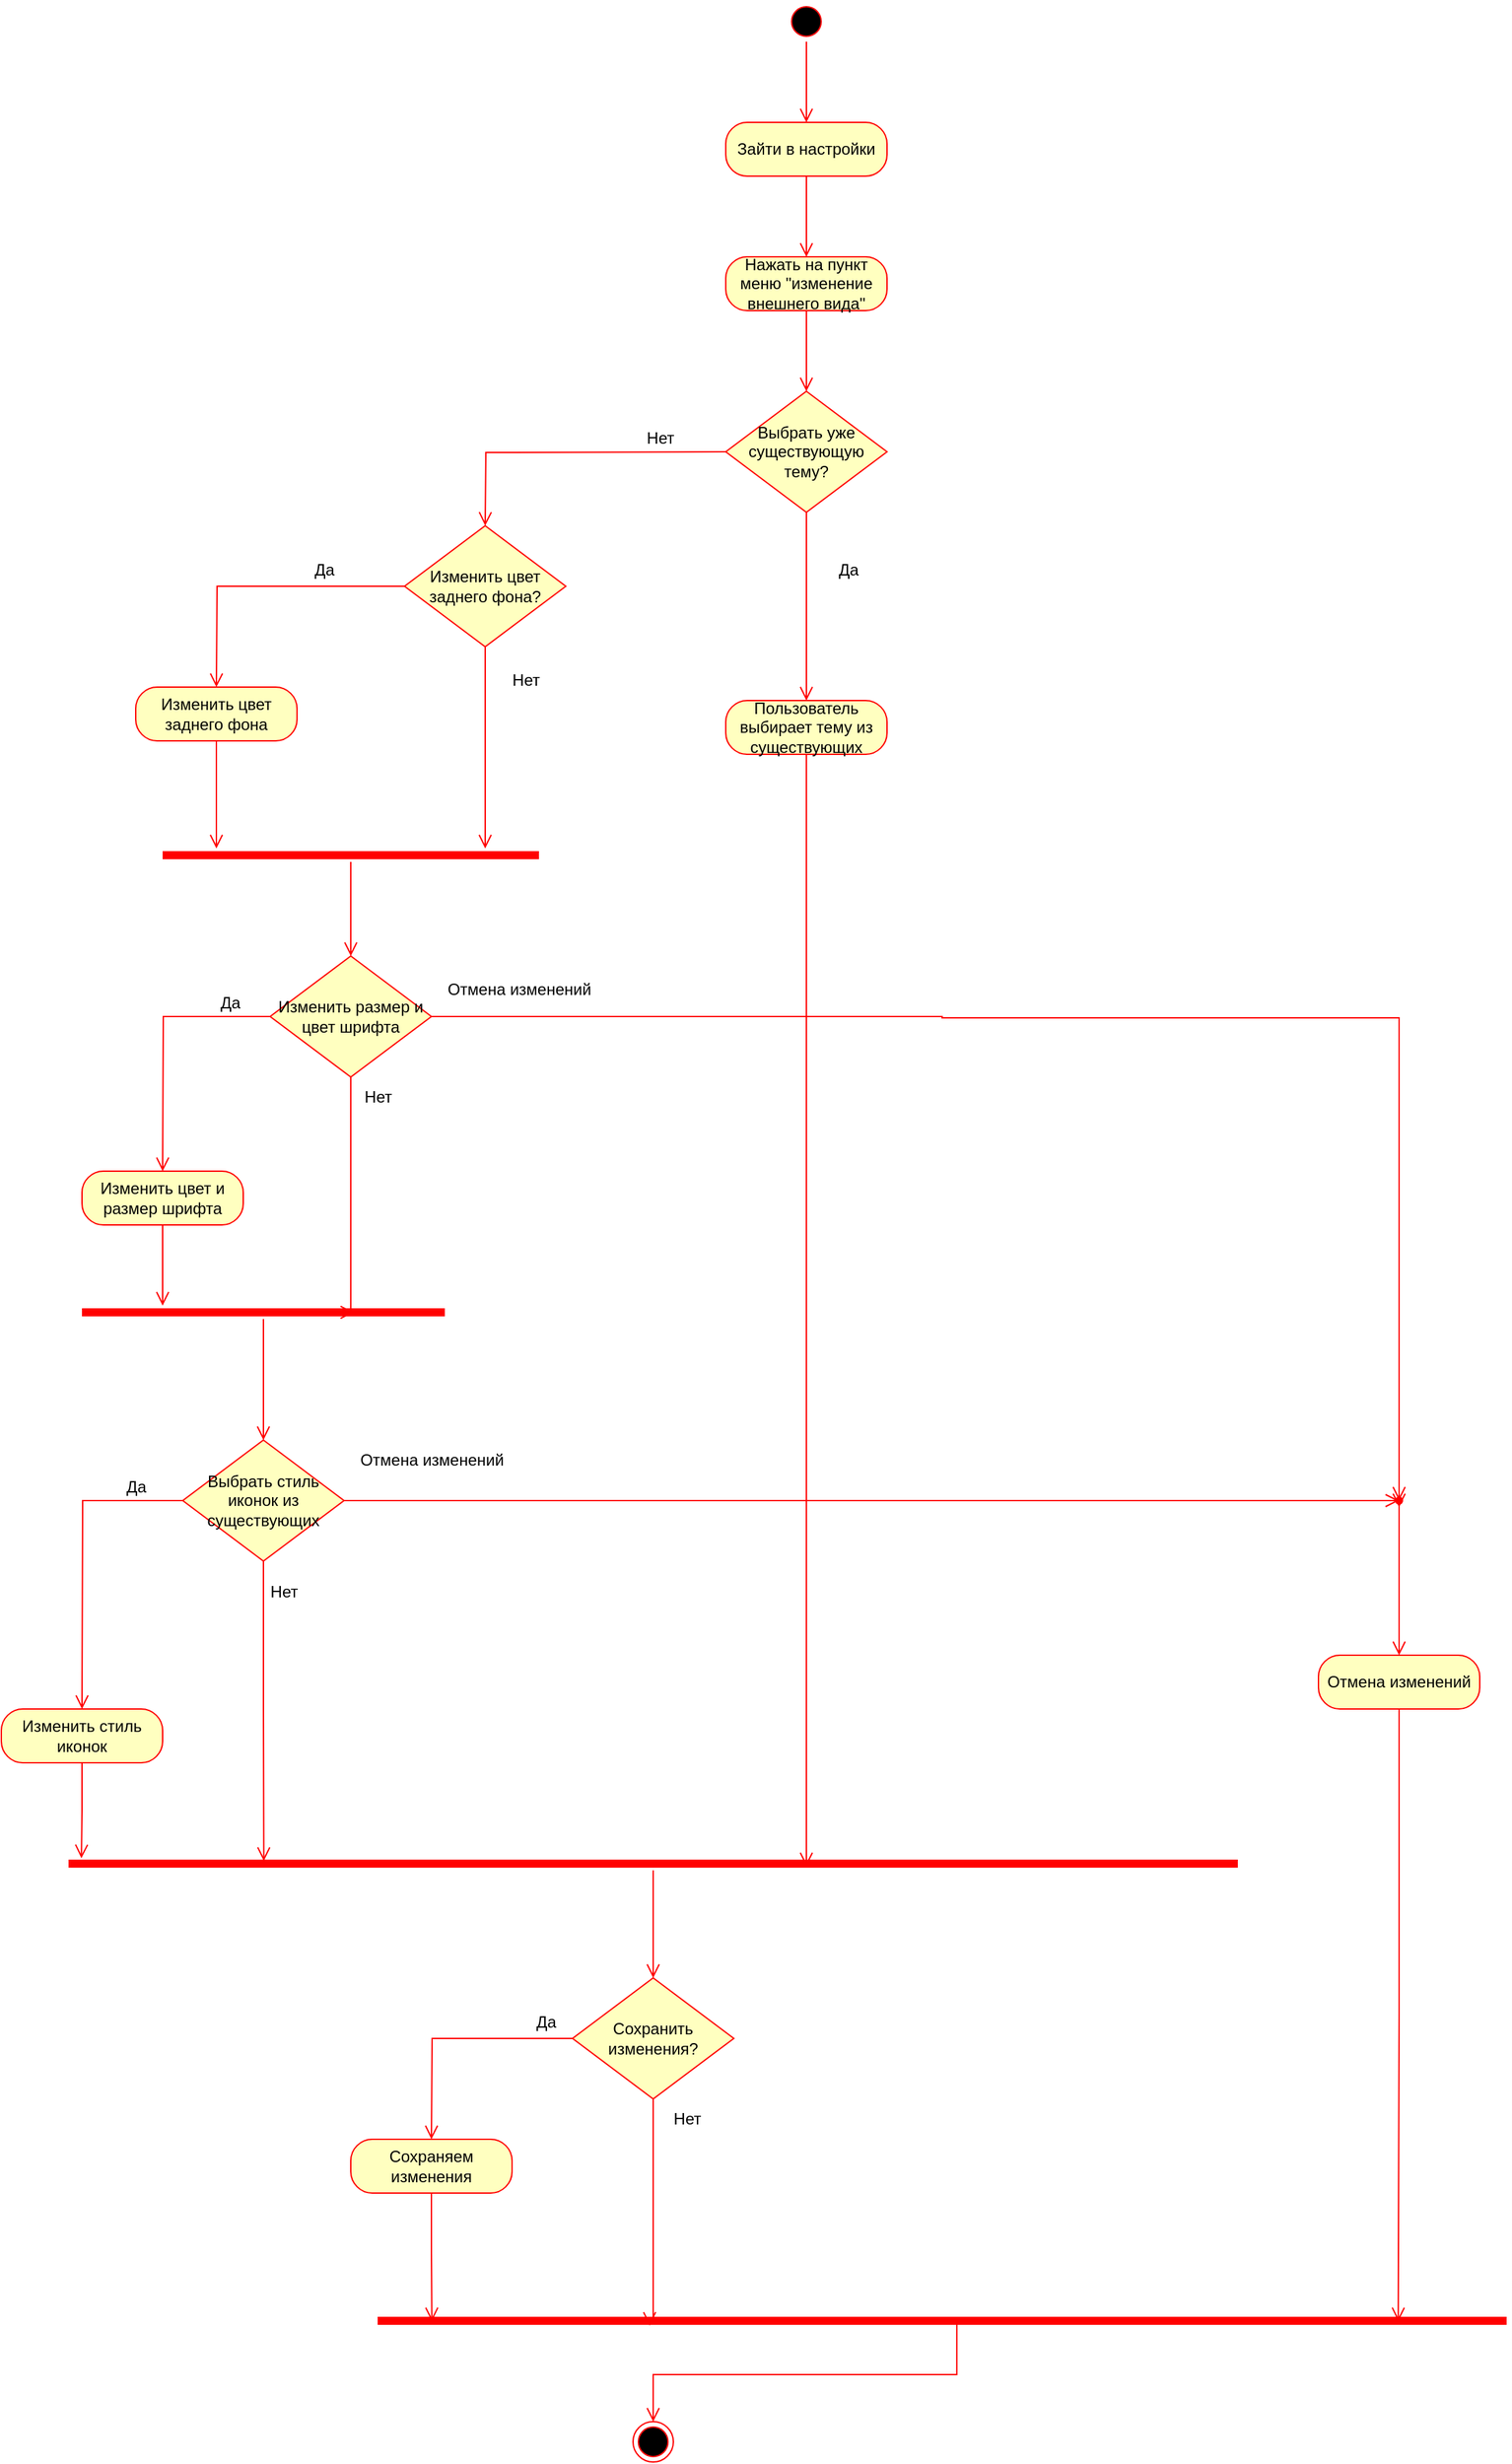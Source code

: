 <mxfile version="21.2.8" type="device" pages="2">
  <diagram name="Кастомизация пользовательского интерфейса" id="g5rtsUOJXV-1iJca1R6K">
    <mxGraphModel dx="3420" dy="2243" grid="1" gridSize="10" guides="1" tooltips="1" connect="1" arrows="1" fold="1" page="1" pageScale="1" pageWidth="1200" pageHeight="1920" math="0" shadow="0">
      <root>
        <mxCell id="0" />
        <mxCell id="1" parent="0" />
        <mxCell id="eM82PH3kknAXxOUQqKh4-2" value="" style="ellipse;html=1;shape=startState;fillColor=#000000;strokeColor=#ff0000;" parent="1" vertex="1">
          <mxGeometry x="624" y="40" width="30" height="30" as="geometry" />
        </mxCell>
        <mxCell id="eM82PH3kknAXxOUQqKh4-3" value="" style="edgeStyle=orthogonalEdgeStyle;html=1;verticalAlign=bottom;endArrow=open;endSize=8;strokeColor=#ff0000;rounded=0;" parent="1" source="eM82PH3kknAXxOUQqKh4-2" edge="1">
          <mxGeometry relative="1" as="geometry">
            <mxPoint x="639" y="130" as="targetPoint" />
          </mxGeometry>
        </mxCell>
        <mxCell id="eM82PH3kknAXxOUQqKh4-5" value="Зайти в настройки" style="rounded=1;whiteSpace=wrap;html=1;arcSize=40;fontColor=#000000;fillColor=#ffffc0;strokeColor=#ff0000;" parent="1" vertex="1">
          <mxGeometry x="579" y="130" width="120" height="40" as="geometry" />
        </mxCell>
        <mxCell id="eM82PH3kknAXxOUQqKh4-6" value="" style="edgeStyle=orthogonalEdgeStyle;html=1;verticalAlign=bottom;endArrow=open;endSize=8;strokeColor=#ff0000;rounded=0;" parent="1" source="eM82PH3kknAXxOUQqKh4-5" edge="1">
          <mxGeometry relative="1" as="geometry">
            <mxPoint x="639" y="230" as="targetPoint" />
          </mxGeometry>
        </mxCell>
        <mxCell id="x8hlf5dTuw4O7OM8SE4h-7" value="Нажать на пункт меню &quot;изменение внешнего вида&quot;" style="rounded=1;whiteSpace=wrap;html=1;arcSize=40;fontColor=#000000;fillColor=#ffffc0;strokeColor=#ff0000;" vertex="1" parent="1">
          <mxGeometry x="579" y="230" width="120" height="40" as="geometry" />
        </mxCell>
        <mxCell id="x8hlf5dTuw4O7OM8SE4h-8" value="" style="edgeStyle=orthogonalEdgeStyle;html=1;verticalAlign=bottom;endArrow=open;endSize=8;strokeColor=#ff0000;rounded=0;" edge="1" source="x8hlf5dTuw4O7OM8SE4h-7" parent="1">
          <mxGeometry relative="1" as="geometry">
            <mxPoint x="639" y="330" as="targetPoint" />
          </mxGeometry>
        </mxCell>
        <mxCell id="x8hlf5dTuw4O7OM8SE4h-9" value="Выбрать уже существующую тему?" style="rhombus;whiteSpace=wrap;html=1;fontColor=#000000;fillColor=#ffffc0;strokeColor=#ff0000;" vertex="1" parent="1">
          <mxGeometry x="579" y="330" width="120" height="90" as="geometry" />
        </mxCell>
        <mxCell id="x8hlf5dTuw4O7OM8SE4h-11" value="&lt;br&gt;" style="edgeStyle=orthogonalEdgeStyle;html=1;align=left;verticalAlign=top;endArrow=open;endSize=8;strokeColor=#ff0000;rounded=0;" edge="1" parent="1">
          <mxGeometry x="-0.362" y="-25" relative="1" as="geometry">
            <mxPoint x="400" y="430" as="targetPoint" />
            <mxPoint x="579.5" y="375" as="sourcePoint" />
            <mxPoint as="offset" />
          </mxGeometry>
        </mxCell>
        <mxCell id="x8hlf5dTuw4O7OM8SE4h-12" value="" style="edgeStyle=orthogonalEdgeStyle;html=1;align=left;verticalAlign=top;endArrow=open;endSize=8;strokeColor=#ff0000;rounded=0;exitX=0.5;exitY=1;exitDx=0;exitDy=0;" edge="1" parent="1" source="x8hlf5dTuw4O7OM8SE4h-9">
          <mxGeometry x="-1" relative="1" as="geometry">
            <mxPoint x="639" y="560" as="targetPoint" />
            <mxPoint x="829" y="385" as="sourcePoint" />
            <mxPoint as="offset" />
          </mxGeometry>
        </mxCell>
        <mxCell id="x8hlf5dTuw4O7OM8SE4h-13" value="Да" style="text;html=1;align=center;verticalAlign=middle;resizable=0;points=[];autosize=1;strokeColor=none;fillColor=none;" vertex="1" parent="1">
          <mxGeometry x="650" y="448" width="40" height="30" as="geometry" />
        </mxCell>
        <mxCell id="x8hlf5dTuw4O7OM8SE4h-14" value="Нет" style="text;html=1;align=center;verticalAlign=middle;resizable=0;points=[];autosize=1;strokeColor=none;fillColor=none;" vertex="1" parent="1">
          <mxGeometry x="510" y="350" width="40" height="30" as="geometry" />
        </mxCell>
        <mxCell id="x8hlf5dTuw4O7OM8SE4h-23" value="Пользователь выбирает тему из существующих" style="rounded=1;whiteSpace=wrap;html=1;arcSize=40;fontColor=#000000;fillColor=#ffffc0;strokeColor=#ff0000;" vertex="1" parent="1">
          <mxGeometry x="579" y="560" width="120" height="40" as="geometry" />
        </mxCell>
        <mxCell id="x8hlf5dTuw4O7OM8SE4h-24" value="" style="edgeStyle=orthogonalEdgeStyle;html=1;verticalAlign=bottom;endArrow=open;endSize=8;strokeColor=#ff0000;rounded=0;entryX=0.631;entryY=0.7;entryDx=0;entryDy=0;entryPerimeter=0;" edge="1" source="x8hlf5dTuw4O7OM8SE4h-23" parent="1" target="x8hlf5dTuw4O7OM8SE4h-55">
          <mxGeometry relative="1" as="geometry">
            <mxPoint x="840" y="1120" as="targetPoint" />
          </mxGeometry>
        </mxCell>
        <mxCell id="x8hlf5dTuw4O7OM8SE4h-26" value="" style="edgeStyle=orthogonalEdgeStyle;html=1;align=left;verticalAlign=bottom;endArrow=open;endSize=8;strokeColor=#ff0000;rounded=0;exitX=0.5;exitY=1;exitDx=0;exitDy=0;" edge="1" source="x8hlf5dTuw4O7OM8SE4h-29" parent="1">
          <mxGeometry x="-1" relative="1" as="geometry">
            <mxPoint x="400" y="670" as="targetPoint" />
            <mxPoint x="460" y="474.5" as="sourcePoint" />
          </mxGeometry>
        </mxCell>
        <mxCell id="x8hlf5dTuw4O7OM8SE4h-27" value="" style="edgeStyle=orthogonalEdgeStyle;html=1;align=left;verticalAlign=top;endArrow=open;endSize=8;strokeColor=#ff0000;rounded=0;exitX=0;exitY=0.5;exitDx=0;exitDy=0;" edge="1" source="x8hlf5dTuw4O7OM8SE4h-29" parent="1">
          <mxGeometry x="-1" relative="1" as="geometry">
            <mxPoint x="200" y="550" as="targetPoint" />
            <mxPoint x="340" y="480" as="sourcePoint" />
          </mxGeometry>
        </mxCell>
        <mxCell id="x8hlf5dTuw4O7OM8SE4h-29" value="Изменить цвет заднего фона?" style="rhombus;whiteSpace=wrap;html=1;fontColor=#000000;fillColor=#ffffc0;strokeColor=#ff0000;" vertex="1" parent="1">
          <mxGeometry x="340" y="430" width="120" height="90" as="geometry" />
        </mxCell>
        <mxCell id="x8hlf5dTuw4O7OM8SE4h-30" value="Да" style="text;html=1;align=center;verticalAlign=middle;resizable=0;points=[];autosize=1;strokeColor=none;fillColor=none;" vertex="1" parent="1">
          <mxGeometry x="260" y="448" width="40" height="30" as="geometry" />
        </mxCell>
        <mxCell id="x8hlf5dTuw4O7OM8SE4h-31" value="Нет" style="text;html=1;align=center;verticalAlign=middle;resizable=0;points=[];autosize=1;strokeColor=none;fillColor=none;" vertex="1" parent="1">
          <mxGeometry x="410" y="530" width="40" height="30" as="geometry" />
        </mxCell>
        <mxCell id="x8hlf5dTuw4O7OM8SE4h-32" value="Изменить цвет заднего фона" style="rounded=1;whiteSpace=wrap;html=1;arcSize=40;fontColor=#000000;fillColor=#ffffc0;strokeColor=#ff0000;" vertex="1" parent="1">
          <mxGeometry x="140" y="550" width="120" height="40" as="geometry" />
        </mxCell>
        <mxCell id="x8hlf5dTuw4O7OM8SE4h-33" value="" style="edgeStyle=orthogonalEdgeStyle;html=1;verticalAlign=bottom;endArrow=open;endSize=8;strokeColor=#ff0000;rounded=0;" edge="1" source="x8hlf5dTuw4O7OM8SE4h-32" parent="1">
          <mxGeometry relative="1" as="geometry">
            <mxPoint x="200" y="670" as="targetPoint" />
          </mxGeometry>
        </mxCell>
        <mxCell id="x8hlf5dTuw4O7OM8SE4h-35" value="" style="shape=line;html=1;strokeWidth=6;strokeColor=#ff0000;" vertex="1" parent="1">
          <mxGeometry x="160" y="670" width="280" height="10" as="geometry" />
        </mxCell>
        <mxCell id="x8hlf5dTuw4O7OM8SE4h-36" value="" style="edgeStyle=orthogonalEdgeStyle;html=1;verticalAlign=bottom;endArrow=open;endSize=8;strokeColor=#ff0000;rounded=0;" edge="1" source="x8hlf5dTuw4O7OM8SE4h-35" parent="1">
          <mxGeometry relative="1" as="geometry">
            <mxPoint x="300" y="750" as="targetPoint" />
          </mxGeometry>
        </mxCell>
        <mxCell id="x8hlf5dTuw4O7OM8SE4h-37" value="Изменить размер и цвет шрифта" style="rhombus;whiteSpace=wrap;html=1;fontColor=#000000;fillColor=#ffffc0;strokeColor=#ff0000;" vertex="1" parent="1">
          <mxGeometry x="240" y="750" width="120" height="90" as="geometry" />
        </mxCell>
        <mxCell id="x8hlf5dTuw4O7OM8SE4h-38" value="" style="edgeStyle=orthogonalEdgeStyle;html=1;align=left;verticalAlign=bottom;endArrow=open;endSize=8;strokeColor=#ff0000;rounded=0;entryX=0.75;entryY=0.5;entryDx=0;entryDy=0;entryPerimeter=0;" edge="1" parent="1" target="x8hlf5dTuw4O7OM8SE4h-44">
          <mxGeometry x="-1" relative="1" as="geometry">
            <mxPoint x="300" y="910" as="targetPoint" />
            <mxPoint x="300" y="840" as="sourcePoint" />
            <Array as="points">
              <mxPoint x="300" y="1015" />
            </Array>
          </mxGeometry>
        </mxCell>
        <mxCell id="x8hlf5dTuw4O7OM8SE4h-39" value="" style="edgeStyle=orthogonalEdgeStyle;html=1;align=left;verticalAlign=bottom;endArrow=open;endSize=8;strokeColor=#ff0000;rounded=0;exitX=0;exitY=0.5;exitDx=0;exitDy=0;" edge="1" parent="1" source="x8hlf5dTuw4O7OM8SE4h-37">
          <mxGeometry x="-1" relative="1" as="geometry">
            <mxPoint x="160" y="910" as="targetPoint" />
            <mxPoint x="240" y="790" as="sourcePoint" />
          </mxGeometry>
        </mxCell>
        <mxCell id="x8hlf5dTuw4O7OM8SE4h-40" value="Да" style="text;html=1;align=center;verticalAlign=middle;resizable=0;points=[];autosize=1;strokeColor=none;fillColor=none;" vertex="1" parent="1">
          <mxGeometry x="190" y="770" width="40" height="30" as="geometry" />
        </mxCell>
        <mxCell id="x8hlf5dTuw4O7OM8SE4h-41" value="Нет" style="text;html=1;align=center;verticalAlign=middle;resizable=0;points=[];autosize=1;strokeColor=none;fillColor=none;" vertex="1" parent="1">
          <mxGeometry x="300" y="840" width="40" height="30" as="geometry" />
        </mxCell>
        <mxCell id="x8hlf5dTuw4O7OM8SE4h-42" value="Изменить цвет и размер шрифта" style="rounded=1;whiteSpace=wrap;html=1;arcSize=40;fontColor=#000000;fillColor=#ffffc0;strokeColor=#ff0000;" vertex="1" parent="1">
          <mxGeometry x="100" y="910" width="120" height="40" as="geometry" />
        </mxCell>
        <mxCell id="x8hlf5dTuw4O7OM8SE4h-43" value="" style="edgeStyle=orthogonalEdgeStyle;html=1;verticalAlign=bottom;endArrow=open;endSize=8;strokeColor=#ff0000;rounded=0;" edge="1" source="x8hlf5dTuw4O7OM8SE4h-42" parent="1">
          <mxGeometry relative="1" as="geometry">
            <mxPoint x="160" y="1010" as="targetPoint" />
          </mxGeometry>
        </mxCell>
        <mxCell id="x8hlf5dTuw4O7OM8SE4h-44" value="" style="shape=line;html=1;strokeWidth=6;strokeColor=#ff0000;" vertex="1" parent="1">
          <mxGeometry x="100" y="1010" width="270" height="10" as="geometry" />
        </mxCell>
        <mxCell id="x8hlf5dTuw4O7OM8SE4h-45" value="" style="edgeStyle=orthogonalEdgeStyle;html=1;verticalAlign=bottom;endArrow=open;endSize=8;strokeColor=#ff0000;rounded=0;" edge="1" source="x8hlf5dTuw4O7OM8SE4h-44" parent="1">
          <mxGeometry relative="1" as="geometry">
            <mxPoint x="235" y="1110" as="targetPoint" />
          </mxGeometry>
        </mxCell>
        <mxCell id="x8hlf5dTuw4O7OM8SE4h-46" value="Выбрать стиль иконок из существующих" style="rhombus;whiteSpace=wrap;html=1;fontColor=#000000;fillColor=#ffffc0;strokeColor=#ff0000;" vertex="1" parent="1">
          <mxGeometry x="175" y="1110" width="120" height="90" as="geometry" />
        </mxCell>
        <mxCell id="x8hlf5dTuw4O7OM8SE4h-47" value="" style="edgeStyle=orthogonalEdgeStyle;html=1;align=left;verticalAlign=bottom;endArrow=open;endSize=8;strokeColor=#ff0000;rounded=0;exitX=0;exitY=0.5;exitDx=0;exitDy=0;" edge="1" parent="1" source="x8hlf5dTuw4O7OM8SE4h-46">
          <mxGeometry x="-1" relative="1" as="geometry">
            <mxPoint x="100" y="1310" as="targetPoint" />
            <mxPoint x="175" y="1150" as="sourcePoint" />
          </mxGeometry>
        </mxCell>
        <mxCell id="x8hlf5dTuw4O7OM8SE4h-50" value="" style="edgeStyle=orthogonalEdgeStyle;html=1;verticalAlign=bottom;endArrow=open;endSize=8;strokeColor=#ff0000;rounded=0;exitX=0.5;exitY=1;exitDx=0;exitDy=0;entryX=0.167;entryY=0.3;entryDx=0;entryDy=0;entryPerimeter=0;" edge="1" source="x8hlf5dTuw4O7OM8SE4h-46" parent="1" target="x8hlf5dTuw4O7OM8SE4h-55">
          <mxGeometry relative="1" as="geometry">
            <mxPoint x="235" y="1310" as="targetPoint" />
          </mxGeometry>
        </mxCell>
        <mxCell id="x8hlf5dTuw4O7OM8SE4h-51" value="Да" style="text;html=1;align=center;verticalAlign=middle;resizable=0;points=[];autosize=1;strokeColor=none;fillColor=none;" vertex="1" parent="1">
          <mxGeometry x="120" y="1130" width="40" height="30" as="geometry" />
        </mxCell>
        <mxCell id="x8hlf5dTuw4O7OM8SE4h-52" value="Нет" style="text;html=1;align=center;verticalAlign=middle;resizable=0;points=[];autosize=1;strokeColor=none;fillColor=none;" vertex="1" parent="1">
          <mxGeometry x="230" y="1208" width="40" height="30" as="geometry" />
        </mxCell>
        <mxCell id="x8hlf5dTuw4O7OM8SE4h-53" value="Изменить стиль иконок" style="rounded=1;whiteSpace=wrap;html=1;arcSize=40;fontColor=#000000;fillColor=#ffffc0;strokeColor=#ff0000;" vertex="1" parent="1">
          <mxGeometry x="40" y="1310" width="120" height="40" as="geometry" />
        </mxCell>
        <mxCell id="x8hlf5dTuw4O7OM8SE4h-54" value="" style="edgeStyle=orthogonalEdgeStyle;html=1;verticalAlign=bottom;endArrow=open;endSize=8;strokeColor=#ff0000;rounded=0;entryX=0.011;entryY=0.1;entryDx=0;entryDy=0;entryPerimeter=0;" edge="1" source="x8hlf5dTuw4O7OM8SE4h-53" parent="1" target="x8hlf5dTuw4O7OM8SE4h-55">
          <mxGeometry relative="1" as="geometry">
            <mxPoint x="100" y="1410" as="targetPoint" />
          </mxGeometry>
        </mxCell>
        <mxCell id="x8hlf5dTuw4O7OM8SE4h-55" value="" style="shape=line;html=1;strokeWidth=6;strokeColor=#ff0000;" vertex="1" parent="1">
          <mxGeometry x="90" y="1420" width="870" height="10" as="geometry" />
        </mxCell>
        <mxCell id="x8hlf5dTuw4O7OM8SE4h-56" value="" style="edgeStyle=orthogonalEdgeStyle;html=1;verticalAlign=bottom;endArrow=open;endSize=8;strokeColor=#ff0000;rounded=0;" edge="1" source="x8hlf5dTuw4O7OM8SE4h-55" parent="1">
          <mxGeometry relative="1" as="geometry">
            <mxPoint x="525" y="1510" as="targetPoint" />
          </mxGeometry>
        </mxCell>
        <mxCell id="x8hlf5dTuw4O7OM8SE4h-57" value="Сохранить изменения?" style="rhombus;whiteSpace=wrap;html=1;fontColor=#000000;fillColor=#ffffc0;strokeColor=#ff0000;" vertex="1" parent="1">
          <mxGeometry x="465" y="1510" width="120" height="90" as="geometry" />
        </mxCell>
        <mxCell id="x8hlf5dTuw4O7OM8SE4h-58" value="" style="edgeStyle=orthogonalEdgeStyle;html=1;verticalAlign=bottom;endArrow=open;endSize=8;strokeColor=#FF0000;rounded=0;exitX=1;exitY=0.5;exitDx=0;exitDy=0;elbow=vertical;" edge="1" parent="1" source="x8hlf5dTuw4O7OM8SE4h-37">
          <mxGeometry relative="1" as="geometry">
            <mxPoint x="1080" y="1160" as="targetPoint" />
            <mxPoint x="310" y="690" as="sourcePoint" />
            <Array as="points">
              <mxPoint x="740" y="795" />
              <mxPoint x="740" y="796" />
            </Array>
          </mxGeometry>
        </mxCell>
        <mxCell id="x8hlf5dTuw4O7OM8SE4h-59" value="Отмена изменений" style="text;html=1;align=center;verticalAlign=middle;resizable=0;points=[];autosize=1;strokeColor=none;fillColor=none;" vertex="1" parent="1">
          <mxGeometry x="360" y="760" width="130" height="30" as="geometry" />
        </mxCell>
        <mxCell id="x8hlf5dTuw4O7OM8SE4h-60" value="" style="edgeStyle=orthogonalEdgeStyle;html=1;verticalAlign=bottom;endArrow=open;endSize=8;strokeColor=#ff0000;rounded=0;exitX=1;exitY=0.5;exitDx=0;exitDy=0;" edge="1" parent="1" source="x8hlf5dTuw4O7OM8SE4h-46">
          <mxGeometry relative="1" as="geometry">
            <mxPoint x="1080" y="1155" as="targetPoint" />
            <mxPoint x="300" y="1155" as="sourcePoint" />
          </mxGeometry>
        </mxCell>
        <mxCell id="x8hlf5dTuw4O7OM8SE4h-61" value="Отмена изменений" style="text;html=1;align=center;verticalAlign=middle;resizable=0;points=[];autosize=1;strokeColor=none;fillColor=none;" vertex="1" parent="1">
          <mxGeometry x="295" y="1110" width="130" height="30" as="geometry" />
        </mxCell>
        <mxCell id="x8hlf5dTuw4O7OM8SE4h-63" value="" style="html=1;verticalAlign=bottom;endArrow=open;endSize=8;strokeColor=#ff0000;rounded=0;" edge="1" source="x8hlf5dTuw4O7OM8SE4h-72" parent="1">
          <mxGeometry relative="1" as="geometry">
            <mxPoint x="1080" y="1270" as="targetPoint" />
            <mxPoint x="1080" y="1140" as="sourcePoint" />
          </mxGeometry>
        </mxCell>
        <mxCell id="x8hlf5dTuw4O7OM8SE4h-68" value="" style="edgeStyle=orthogonalEdgeStyle;html=1;verticalAlign=bottom;endArrow=open;endSize=8;strokeColor=#ff0000;rounded=0;exitX=0.5;exitY=1;exitDx=0;exitDy=0;entryX=0.241;entryY=0.867;entryDx=0;entryDy=0;entryPerimeter=0;" edge="1" parent="1" source="x8hlf5dTuw4O7OM8SE4h-57" target="x8hlf5dTuw4O7OM8SE4h-79">
          <mxGeometry relative="1" as="geometry">
            <mxPoint x="525" y="1760" as="targetPoint" />
            <mxPoint x="535" y="1440" as="sourcePoint" />
            <Array as="points">
              <mxPoint x="525" y="1765" />
              <mxPoint x="522" y="1765" />
            </Array>
          </mxGeometry>
        </mxCell>
        <mxCell id="x8hlf5dTuw4O7OM8SE4h-69" value="" style="edgeStyle=orthogonalEdgeStyle;html=1;verticalAlign=bottom;endArrow=open;endSize=8;strokeColor=#ff0000;rounded=0;exitX=0;exitY=0.5;exitDx=0;exitDy=0;" edge="1" parent="1" source="x8hlf5dTuw4O7OM8SE4h-57">
          <mxGeometry relative="1" as="geometry">
            <mxPoint x="360" y="1630" as="targetPoint" />
            <mxPoint x="295" y="1565" as="sourcePoint" />
          </mxGeometry>
        </mxCell>
        <mxCell id="x8hlf5dTuw4O7OM8SE4h-70" value="Да" style="text;html=1;align=center;verticalAlign=middle;resizable=0;points=[];autosize=1;strokeColor=none;fillColor=none;" vertex="1" parent="1">
          <mxGeometry x="425" y="1528" width="40" height="30" as="geometry" />
        </mxCell>
        <mxCell id="x8hlf5dTuw4O7OM8SE4h-71" value="Нет" style="text;html=1;align=center;verticalAlign=middle;resizable=0;points=[];autosize=1;strokeColor=none;fillColor=none;" vertex="1" parent="1">
          <mxGeometry x="530" y="1600" width="40" height="30" as="geometry" />
        </mxCell>
        <mxCell id="x8hlf5dTuw4O7OM8SE4h-73" value="" style="html=1;verticalAlign=bottom;endArrow=open;endSize=8;strokeColor=#ff0000;rounded=0;" edge="1" parent="1" target="x8hlf5dTuw4O7OM8SE4h-72">
          <mxGeometry relative="1" as="geometry">
            <mxPoint x="1080" y="1670" as="targetPoint" />
            <mxPoint x="1080" y="1140" as="sourcePoint" />
          </mxGeometry>
        </mxCell>
        <mxCell id="x8hlf5dTuw4O7OM8SE4h-72" value="" style="shape=waypoint;sketch=0;fillStyle=solid;size=6;pointerEvents=1;points=[];fillColor=none;resizable=0;rotatable=0;perimeter=centerPerimeter;snapToPoint=1;strokeColor=#FF0000;" vertex="1" parent="1">
          <mxGeometry x="1070" y="1145" width="20" height="20" as="geometry" />
        </mxCell>
        <mxCell id="x8hlf5dTuw4O7OM8SE4h-74" value="Отмена изменений" style="rounded=1;whiteSpace=wrap;html=1;arcSize=40;fontColor=#000000;fillColor=#ffffc0;strokeColor=#ff0000;" vertex="1" parent="1">
          <mxGeometry x="1020" y="1270" width="120" height="40" as="geometry" />
        </mxCell>
        <mxCell id="x8hlf5dTuw4O7OM8SE4h-75" value="" style="edgeStyle=orthogonalEdgeStyle;html=1;verticalAlign=bottom;endArrow=open;endSize=8;strokeColor=#ff0000;rounded=0;entryX=0.904;entryY=0.533;entryDx=0;entryDy=0;entryPerimeter=0;" edge="1" source="x8hlf5dTuw4O7OM8SE4h-74" parent="1" target="x8hlf5dTuw4O7OM8SE4h-79">
          <mxGeometry relative="1" as="geometry">
            <mxPoint x="1070" y="1750" as="targetPoint" />
          </mxGeometry>
        </mxCell>
        <mxCell id="x8hlf5dTuw4O7OM8SE4h-76" value="Сохраняем изменения" style="rounded=1;whiteSpace=wrap;html=1;arcSize=40;fontColor=#000000;fillColor=#ffffc0;strokeColor=#ff0000;" vertex="1" parent="1">
          <mxGeometry x="300" y="1630" width="120" height="40" as="geometry" />
        </mxCell>
        <mxCell id="x8hlf5dTuw4O7OM8SE4h-77" value="" style="edgeStyle=orthogonalEdgeStyle;html=1;verticalAlign=bottom;endArrow=open;endSize=8;strokeColor=#ff0000;rounded=0;entryX=0.048;entryY=0.533;entryDx=0;entryDy=0;entryPerimeter=0;" edge="1" source="x8hlf5dTuw4O7OM8SE4h-76" parent="1" target="x8hlf5dTuw4O7OM8SE4h-79">
          <mxGeometry relative="1" as="geometry">
            <mxPoint x="360" y="1730" as="targetPoint" />
          </mxGeometry>
        </mxCell>
        <mxCell id="x8hlf5dTuw4O7OM8SE4h-78" value="" style="ellipse;html=1;shape=endState;fillColor=#000000;strokeColor=#ff0000;" vertex="1" parent="1">
          <mxGeometry x="510" y="1840" width="30" height="30" as="geometry" />
        </mxCell>
        <mxCell id="x8hlf5dTuw4O7OM8SE4h-79" value="" style="shape=line;html=1;strokeWidth=6;strokeColor=#ff0000;" vertex="1" parent="1">
          <mxGeometry x="320" y="1760" width="840" height="10" as="geometry" />
        </mxCell>
        <mxCell id="x8hlf5dTuw4O7OM8SE4h-80" value="" style="edgeStyle=orthogonalEdgeStyle;html=1;verticalAlign=bottom;endArrow=open;endSize=8;strokeColor=#ff0000;rounded=0;entryX=0.5;entryY=0;entryDx=0;entryDy=0;exitX=0.513;exitY=0.644;exitDx=0;exitDy=0;exitPerimeter=0;" edge="1" source="x8hlf5dTuw4O7OM8SE4h-79" parent="1" target="x8hlf5dTuw4O7OM8SE4h-78">
          <mxGeometry relative="1" as="geometry">
            <mxPoint x="460" y="1840" as="targetPoint" />
          </mxGeometry>
        </mxCell>
      </root>
    </mxGraphModel>
  </diagram>
  <diagram id="PlrJ-ipEWIxH3DwZxRYv" name="Добавить предмет в список отслеживаемого">
    <mxGraphModel dx="2280" dy="1496" grid="1" gridSize="10" guides="1" tooltips="1" connect="1" arrows="1" fold="1" page="1" pageScale="1" pageWidth="1200" pageHeight="1920" math="0" shadow="0">
      <root>
        <mxCell id="0" />
        <mxCell id="1" parent="0" />
        <mxCell id="ojJzfnueyKAX4gbxcZNX-1" value="" style="ellipse;html=1;shape=startState;fillColor=#000000;strokeColor=#ff0000;" vertex="1" parent="1">
          <mxGeometry x="545" y="75" width="30" height="30" as="geometry" />
        </mxCell>
        <mxCell id="ojJzfnueyKAX4gbxcZNX-2" value="" style="edgeStyle=orthogonalEdgeStyle;html=1;verticalAlign=bottom;endArrow=open;endSize=8;strokeColor=#ff0000;rounded=0;entryX=0.5;entryY=0;entryDx=0;entryDy=0;" edge="1" source="ojJzfnueyKAX4gbxcZNX-1" parent="1" target="ojJzfnueyKAX4gbxcZNX-3">
          <mxGeometry relative="1" as="geometry">
            <mxPoint x="560" y="165" as="targetPoint" />
          </mxGeometry>
        </mxCell>
        <mxCell id="ojJzfnueyKAX4gbxcZNX-3" value="Перейти на страницу предмета" style="rounded=1;whiteSpace=wrap;html=1;arcSize=40;fontColor=#000000;fillColor=#ffffc0;strokeColor=#ff0000;" vertex="1" parent="1">
          <mxGeometry x="500" y="170" width="120" height="40" as="geometry" />
        </mxCell>
        <mxCell id="ojJzfnueyKAX4gbxcZNX-4" value="" style="edgeStyle=orthogonalEdgeStyle;html=1;verticalAlign=bottom;endArrow=open;endSize=8;strokeColor=#ff0000;rounded=0;" edge="1" source="ojJzfnueyKAX4gbxcZNX-3" parent="1">
          <mxGeometry relative="1" as="geometry">
            <mxPoint x="560" y="270" as="targetPoint" />
          </mxGeometry>
        </mxCell>
        <mxCell id="ojJzfnueyKAX4gbxcZNX-5" value="Добавить предмет в список отслеживаемого" style="rounded=1;whiteSpace=wrap;html=1;arcSize=40;fontColor=#000000;fillColor=#ffffc0;strokeColor=#ff0000;" vertex="1" parent="1">
          <mxGeometry x="500" y="270" width="120" height="40" as="geometry" />
        </mxCell>
        <mxCell id="ojJzfnueyKAX4gbxcZNX-6" value="" style="edgeStyle=orthogonalEdgeStyle;html=1;verticalAlign=bottom;endArrow=open;endSize=8;strokeColor=#ff0000;rounded=0;" edge="1" source="ojJzfnueyKAX4gbxcZNX-5" parent="1">
          <mxGeometry relative="1" as="geometry">
            <mxPoint x="560" y="370" as="targetPoint" />
          </mxGeometry>
        </mxCell>
        <mxCell id="8WpQtIYb4j-pEAQBuacE-1" value="Предмет удалён из базы данных" style="rhombus;whiteSpace=wrap;html=1;fontColor=#000000;fillColor=#ffffc0;strokeColor=#ff0000;" vertex="1" parent="1">
          <mxGeometry x="505" y="370" width="110" height="80" as="geometry" />
        </mxCell>
        <mxCell id="8WpQtIYb4j-pEAQBuacE-2" value="" style="edgeStyle=orthogonalEdgeStyle;html=1;align=left;verticalAlign=bottom;endArrow=open;endSize=8;strokeColor=#ff0000;rounded=0;" edge="1" source="8WpQtIYb4j-pEAQBuacE-1" parent="1">
          <mxGeometry x="-1" relative="1" as="geometry">
            <mxPoint x="720" y="520" as="targetPoint" />
            <mxPoint as="offset" />
          </mxGeometry>
        </mxCell>
        <mxCell id="8WpQtIYb4j-pEAQBuacE-3" value="" style="edgeStyle=orthogonalEdgeStyle;html=1;align=left;verticalAlign=top;endArrow=open;endSize=8;strokeColor=#ff0000;rounded=0;" edge="1" source="8WpQtIYb4j-pEAQBuacE-1" parent="1" target="uOkIO2mB6LMIPhakPC_W-5">
          <mxGeometry x="-0.767" y="-30" relative="1" as="geometry">
            <mxPoint x="400" y="720" as="targetPoint" />
            <mxPoint as="offset" />
          </mxGeometry>
        </mxCell>
        <mxCell id="30EVbHirEeIH2tfAy-Ak-1" value="Да" style="text;html=1;align=center;verticalAlign=middle;resizable=0;points=[];autosize=1;strokeColor=none;fillColor=none;" vertex="1" parent="1">
          <mxGeometry x="460" y="390" width="40" height="30" as="geometry" />
        </mxCell>
        <mxCell id="30EVbHirEeIH2tfAy-Ak-2" value="Нет" style="text;html=1;align=center;verticalAlign=middle;resizable=0;points=[];autosize=1;strokeColor=none;fillColor=none;" vertex="1" parent="1">
          <mxGeometry x="630" y="390" width="40" height="30" as="geometry" />
        </mxCell>
        <mxCell id="30EVbHirEeIH2tfAy-Ak-6" value="В списке превышен лимит предметов для бесплатных пользователей" style="rhombus;whiteSpace=wrap;html=1;fontColor=#000000;fillColor=#ffffc0;strokeColor=#ff0000;" vertex="1" parent="1">
          <mxGeometry x="665" y="520" width="110" height="80" as="geometry" />
        </mxCell>
        <mxCell id="30EVbHirEeIH2tfAy-Ak-7" value="" style="edgeStyle=orthogonalEdgeStyle;html=1;align=left;verticalAlign=top;endArrow=open;endSize=8;strokeColor=#ff0000;rounded=0;exitX=0;exitY=0.5;exitDx=0;exitDy=0;" edge="1" parent="1" source="30EVbHirEeIH2tfAy-Ak-6">
          <mxGeometry x="-0.767" y="-30" relative="1" as="geometry">
            <mxPoint x="560" y="880" as="targetPoint" />
            <mxPoint x="660" y="570" as="sourcePoint" />
            <mxPoint as="offset" />
          </mxGeometry>
        </mxCell>
        <mxCell id="30EVbHirEeIH2tfAy-Ak-8" value="" style="edgeStyle=orthogonalEdgeStyle;html=1;align=left;verticalAlign=bottom;endArrow=open;endSize=8;strokeColor=#ff0000;rounded=0;" edge="1" parent="1">
          <mxGeometry x="-1" relative="1" as="geometry">
            <mxPoint x="880" y="670" as="targetPoint" />
            <mxPoint x="775" y="560" as="sourcePoint" />
            <mxPoint as="offset" />
            <Array as="points">
              <mxPoint x="775" y="561" />
              <mxPoint x="881" y="561" />
            </Array>
          </mxGeometry>
        </mxCell>
        <mxCell id="30EVbHirEeIH2tfAy-Ak-10" value="Да" style="text;html=1;align=center;verticalAlign=middle;resizable=0;points=[];autosize=1;strokeColor=none;fillColor=none;" vertex="1" parent="1">
          <mxGeometry x="775" y="530" width="40" height="30" as="geometry" />
        </mxCell>
        <mxCell id="30EVbHirEeIH2tfAy-Ak-11" value="Нет" style="text;html=1;align=center;verticalAlign=middle;resizable=0;points=[];autosize=1;strokeColor=none;fillColor=none;" vertex="1" parent="1">
          <mxGeometry x="630" y="530" width="40" height="30" as="geometry" />
        </mxCell>
        <mxCell id="30EVbHirEeIH2tfAy-Ak-12" value="Пользователь обладает платной подпиской" style="rhombus;whiteSpace=wrap;html=1;fontColor=#000000;fillColor=#ffffc0;strokeColor=#ff0000;" vertex="1" parent="1">
          <mxGeometry x="825" y="670" width="110" height="80" as="geometry" />
        </mxCell>
        <mxCell id="30EVbHirEeIH2tfAy-Ak-13" value="" style="edgeStyle=orthogonalEdgeStyle;html=1;align=left;verticalAlign=bottom;endArrow=open;endSize=8;strokeColor=#ff0000;rounded=0;" edge="1" parent="1">
          <mxGeometry x="-1" relative="1" as="geometry">
            <mxPoint x="1040" y="980" as="targetPoint" />
            <mxPoint x="935" y="710" as="sourcePoint" />
            <mxPoint as="offset" />
            <Array as="points">
              <mxPoint x="935" y="711" />
              <mxPoint x="1041" y="711" />
            </Array>
          </mxGeometry>
        </mxCell>
        <mxCell id="30EVbHirEeIH2tfAy-Ak-14" value="" style="edgeStyle=orthogonalEdgeStyle;html=1;align=left;verticalAlign=top;endArrow=open;endSize=8;strokeColor=#ff0000;rounded=0;exitX=0;exitY=0.5;exitDx=0;exitDy=0;" edge="1" parent="1">
          <mxGeometry x="-0.767" y="-30" relative="1" as="geometry">
            <mxPoint x="715" y="830" as="targetPoint" />
            <mxPoint x="825" y="710" as="sourcePoint" />
            <mxPoint as="offset" />
          </mxGeometry>
        </mxCell>
        <mxCell id="30EVbHirEeIH2tfAy-Ak-15" value="Да" style="text;html=1;align=center;verticalAlign=middle;resizable=0;points=[];autosize=1;strokeColor=none;fillColor=none;" vertex="1" parent="1">
          <mxGeometry x="750" y="678" width="40" height="30" as="geometry" />
        </mxCell>
        <mxCell id="30EVbHirEeIH2tfAy-Ak-16" value="Нет" style="text;html=1;align=center;verticalAlign=middle;resizable=0;points=[];autosize=1;strokeColor=none;fillColor=none;" vertex="1" parent="1">
          <mxGeometry x="960" y="678" width="40" height="30" as="geometry" />
        </mxCell>
        <mxCell id="30EVbHirEeIH2tfAy-Ak-20" value="Превышен ли лимит для платных пользователей" style="rhombus;whiteSpace=wrap;html=1;fontColor=#000000;fillColor=#ffffc0;strokeColor=#ff0000;" vertex="1" parent="1">
          <mxGeometry x="660" y="830" width="110" height="80" as="geometry" />
        </mxCell>
        <mxCell id="30EVbHirEeIH2tfAy-Ak-21" value="" style="edgeStyle=orthogonalEdgeStyle;html=1;align=left;verticalAlign=bottom;endArrow=open;endSize=8;strokeColor=#ff0000;rounded=0;entryX=0.11;entryY=0.1;entryDx=0;entryDy=0;entryPerimeter=0;" edge="1" parent="1" target="30EVbHirEeIH2tfAy-Ak-27">
          <mxGeometry x="-1" relative="1" as="geometry">
            <mxPoint x="875" y="980" as="targetPoint" />
            <mxPoint x="770" y="870" as="sourcePoint" />
            <mxPoint as="offset" />
            <Array as="points">
              <mxPoint x="770" y="871" />
              <mxPoint x="876" y="871" />
              <mxPoint x="876" y="981" />
            </Array>
          </mxGeometry>
        </mxCell>
        <mxCell id="30EVbHirEeIH2tfAy-Ak-22" value="" style="edgeStyle=orthogonalEdgeStyle;html=1;align=left;verticalAlign=top;endArrow=open;endSize=8;strokeColor=#ff0000;rounded=0;exitDx=0;exitDy=0;" edge="1" parent="1" source="30EVbHirEeIH2tfAy-Ak-23">
          <mxGeometry x="-0.767" y="-30" relative="1" as="geometry">
            <mxPoint x="560" y="1000" as="targetPoint" />
            <mxPoint x="660" y="870" as="sourcePoint" />
            <mxPoint as="offset" />
          </mxGeometry>
        </mxCell>
        <mxCell id="30EVbHirEeIH2tfAy-Ak-24" value="" style="edgeStyle=orthogonalEdgeStyle;html=1;align=left;verticalAlign=top;endArrow=open;endSize=8;strokeColor=#ff0000;rounded=0;exitX=0;exitY=0.5;exitDx=0;exitDy=0;" edge="1" parent="1" source="30EVbHirEeIH2tfAy-Ak-20" target="30EVbHirEeIH2tfAy-Ak-23">
          <mxGeometry x="-0.767" y="-30" relative="1" as="geometry">
            <mxPoint x="560" y="1000" as="targetPoint" />
            <mxPoint x="660" y="870" as="sourcePoint" />
            <mxPoint as="offset" />
          </mxGeometry>
        </mxCell>
        <mxCell id="30EVbHirEeIH2tfAy-Ak-23" value="" style="shape=waypoint;sketch=0;fillStyle=solid;size=6;pointerEvents=1;points=[];fillColor=none;resizable=0;rotatable=0;perimeter=centerPerimeter;snapToPoint=1;strokeWidth=3;strokeColor=#FF0000;" vertex="1" parent="1">
          <mxGeometry x="550" y="870" width="20" height="20" as="geometry" />
        </mxCell>
        <mxCell id="30EVbHirEeIH2tfAy-Ak-25" value="Нет" style="text;html=1;align=center;verticalAlign=middle;resizable=0;points=[];autosize=1;strokeColor=none;fillColor=none;" vertex="1" parent="1">
          <mxGeometry x="590" y="838" width="40" height="30" as="geometry" />
        </mxCell>
        <mxCell id="30EVbHirEeIH2tfAy-Ak-26" value="Да" style="text;html=1;align=center;verticalAlign=middle;resizable=0;points=[];autosize=1;strokeColor=none;fillColor=none;" vertex="1" parent="1">
          <mxGeometry x="800" y="838" width="40" height="30" as="geometry" />
        </mxCell>
        <mxCell id="30EVbHirEeIH2tfAy-Ak-27" value="" style="shape=line;html=1;strokeWidth=6;strokeColor=#ff0000;" vertex="1" parent="1">
          <mxGeometry x="860" y="980" width="200" height="10" as="geometry" />
        </mxCell>
        <mxCell id="30EVbHirEeIH2tfAy-Ak-28" value="" style="edgeStyle=orthogonalEdgeStyle;html=1;verticalAlign=bottom;endArrow=open;endSize=8;strokeColor=#ff0000;rounded=0;" edge="1" source="30EVbHirEeIH2tfAy-Ak-27" parent="1">
          <mxGeometry relative="1" as="geometry">
            <mxPoint x="960" y="1060" as="targetPoint" />
          </mxGeometry>
        </mxCell>
        <mxCell id="uOkIO2mB6LMIPhakPC_W-1" value="Добавить предмет в отслеживаемые" style="rounded=1;whiteSpace=wrap;html=1;arcSize=40;fontColor=#000000;fillColor=#ffffc0;strokeColor=#ff0000;" vertex="1" parent="1">
          <mxGeometry x="500" y="1000" width="120" height="40" as="geometry" />
        </mxCell>
        <mxCell id="uOkIO2mB6LMIPhakPC_W-2" value="" style="edgeStyle=orthogonalEdgeStyle;html=1;verticalAlign=bottom;endArrow=open;endSize=8;strokeColor=#ff0000;rounded=0;" edge="1" source="uOkIO2mB6LMIPhakPC_W-1" parent="1">
          <mxGeometry relative="1" as="geometry">
            <mxPoint x="560" y="1240" as="targetPoint" />
          </mxGeometry>
        </mxCell>
        <mxCell id="uOkIO2mB6LMIPhakPC_W-3" value="Уведомить пользователя о превышении лимита" style="rounded=1;whiteSpace=wrap;html=1;arcSize=40;fontColor=#000000;fillColor=#ffffc0;strokeColor=#ff0000;" vertex="1" parent="1">
          <mxGeometry x="900" y="1060" width="120" height="40" as="geometry" />
        </mxCell>
        <mxCell id="uOkIO2mB6LMIPhakPC_W-4" value="" style="edgeStyle=orthogonalEdgeStyle;html=1;verticalAlign=bottom;endArrow=open;endSize=8;strokeColor=#ff0000;rounded=0;" edge="1" source="uOkIO2mB6LMIPhakPC_W-3" parent="1">
          <mxGeometry relative="1" as="geometry">
            <mxPoint x="960" y="1240" as="targetPoint" />
          </mxGeometry>
        </mxCell>
        <mxCell id="uOkIO2mB6LMIPhakPC_W-5" value="Сообщить о том, что предмет ныне недоступен" style="rounded=1;whiteSpace=wrap;html=1;arcSize=40;fontColor=#000000;fillColor=#ffffc0;strokeColor=#ff0000;" vertex="1" parent="1">
          <mxGeometry x="340" y="750" width="120" height="40" as="geometry" />
        </mxCell>
        <mxCell id="uOkIO2mB6LMIPhakPC_W-6" value="" style="edgeStyle=orthogonalEdgeStyle;html=1;verticalAlign=bottom;endArrow=open;endSize=8;strokeColor=#ff0000;rounded=0;" edge="1" parent="1">
          <mxGeometry relative="1" as="geometry">
            <mxPoint x="399" y="1240" as="targetPoint" />
            <mxPoint x="399.33" y="790" as="sourcePoint" />
          </mxGeometry>
        </mxCell>
        <mxCell id="uOkIO2mB6LMIPhakPC_W-7" value="" style="shape=line;html=1;strokeWidth=6;strokeColor=#ff0000;" vertex="1" parent="1">
          <mxGeometry x="390" y="1240" width="690" height="10" as="geometry" />
        </mxCell>
        <mxCell id="uOkIO2mB6LMIPhakPC_W-8" value="" style="edgeStyle=orthogonalEdgeStyle;html=1;verticalAlign=bottom;endArrow=open;endSize=8;strokeColor=#ff0000;rounded=0;" edge="1" source="uOkIO2mB6LMIPhakPC_W-7" parent="1">
          <mxGeometry relative="1" as="geometry">
            <mxPoint x="735" y="1440" as="targetPoint" />
          </mxGeometry>
        </mxCell>
        <mxCell id="uOkIO2mB6LMIPhakPC_W-9" value="" style="ellipse;html=1;shape=endState;fillColor=#000000;strokeColor=#ff0000;" vertex="1" parent="1">
          <mxGeometry x="720" y="1440" width="30" height="30" as="geometry" />
        </mxCell>
      </root>
    </mxGraphModel>
  </diagram>
</mxfile>
